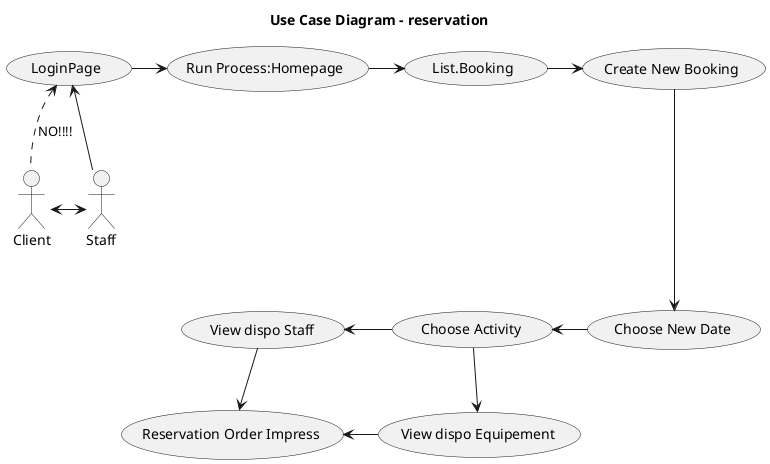 @startuml

title Use Case Diagram - reservation

:Staff:
:Client:

(LoginPage)
(Run Process:Homepage) as (Proc1)
usecase (List.Booking) as (Proc4)
usecase (Create New Booking) as CNB
usecase ( View dispo Staff) as VDS
usecase ( Choose Activity) as CA
usecase ( View dispo Equipement) as VDE
usecase ( Choose New Date) as CND
usecase ( Reservation Order Impress) as ROI

Client .u.> (LoginPage) : NO!!!!

Staff <-l->Client
Staff -r-> (LoginPage)
(LoginPage) -r-> (Proc1)
(Proc1) -r-> (Proc4)
(Proc4) -r-> (CNB)
(CNB) ---> (CND)
(CND) -l-> (CA)
(CA) -l-> (VDS)
(CA) -> (VDE)
(VDS) -d-> (ROI)
(VDE) -l-> (ROI)

@enduml